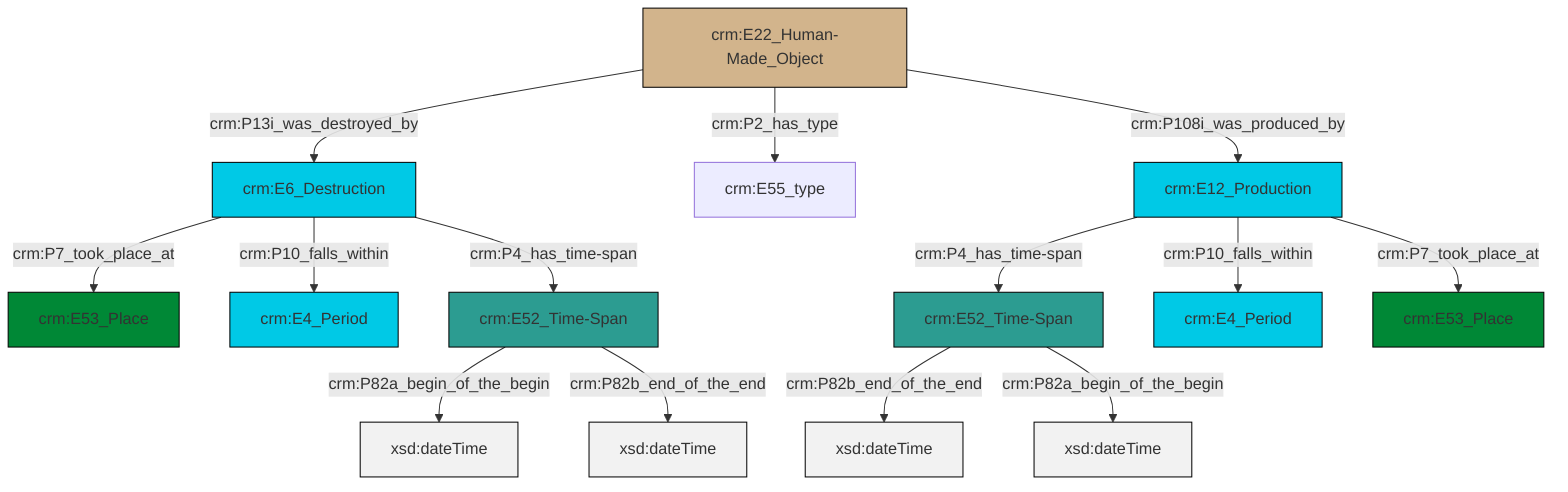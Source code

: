 graph TD
classDef Literal fill:#f2f2f2,stroke:#000000;
classDef CRM_Entity fill:#FFFFFF,stroke:#000000;
classDef Temporal_Entity fill:#00C9E6, stroke:#000000;
classDef Type fill:#E18312, stroke:#000000;
classDef Time-Span fill:#2C9C91, stroke:#000000;
classDef Appellation fill:#FFEB7F, stroke:#000000;
classDef Place fill:#008836, stroke:#000000;
classDef Persistent_Item fill:#B266B2, stroke:#000000;
classDef Conceptual_Object fill:#FFD700, stroke:#000000;
classDef Physical_Thing fill:#D2B48C, stroke:#000000;
classDef Actor fill:#f58aad, stroke:#000000;
classDef PC_Classes fill:#4ce600, stroke:#000000;
classDef Multi fill:#cccccc,stroke:#000000;

2["crm:E22_Human-Made_Object"]:::Physical_Thing -->|crm:P13i_was_destroyed_by| 0["crm:E6_Destruction"]:::Temporal_Entity
3["crm:E52_Time-Span"]:::Time-Span -->|crm:P82b_end_of_the_end| 4[xsd:dateTime]:::Literal
5["crm:E12_Production"]:::Temporal_Entity -->|crm:P4_has_time-span| 3["crm:E52_Time-Span"]:::Time-Span
2["crm:E22_Human-Made_Object"]:::Physical_Thing -->|crm:P2_has_type| 6["crm:E55_type"]:::Default
11["crm:E52_Time-Span"]:::Time-Span -->|crm:P82a_begin_of_the_begin| 12[xsd:dateTime]:::Literal
5["crm:E12_Production"]:::Temporal_Entity -->|crm:P10_falls_within| 8["crm:E4_Period"]:::Temporal_Entity
5["crm:E12_Production"]:::Temporal_Entity -->|crm:P7_took_place_at| 14["crm:E53_Place"]:::Place
0["crm:E6_Destruction"]:::Temporal_Entity -->|crm:P7_took_place_at| 15["crm:E53_Place"]:::Place
11["crm:E52_Time-Span"]:::Time-Span -->|crm:P82b_end_of_the_end| 17[xsd:dateTime]:::Literal
0["crm:E6_Destruction"]:::Temporal_Entity -->|crm:P10_falls_within| 18["crm:E4_Period"]:::Temporal_Entity
2["crm:E22_Human-Made_Object"]:::Physical_Thing -->|crm:P108i_was_produced_by| 5["crm:E12_Production"]:::Temporal_Entity
3["crm:E52_Time-Span"]:::Time-Span -->|crm:P82a_begin_of_the_begin| 22[xsd:dateTime]:::Literal
0["crm:E6_Destruction"]:::Temporal_Entity -->|crm:P4_has_time-span| 11["crm:E52_Time-Span"]:::Time-Span